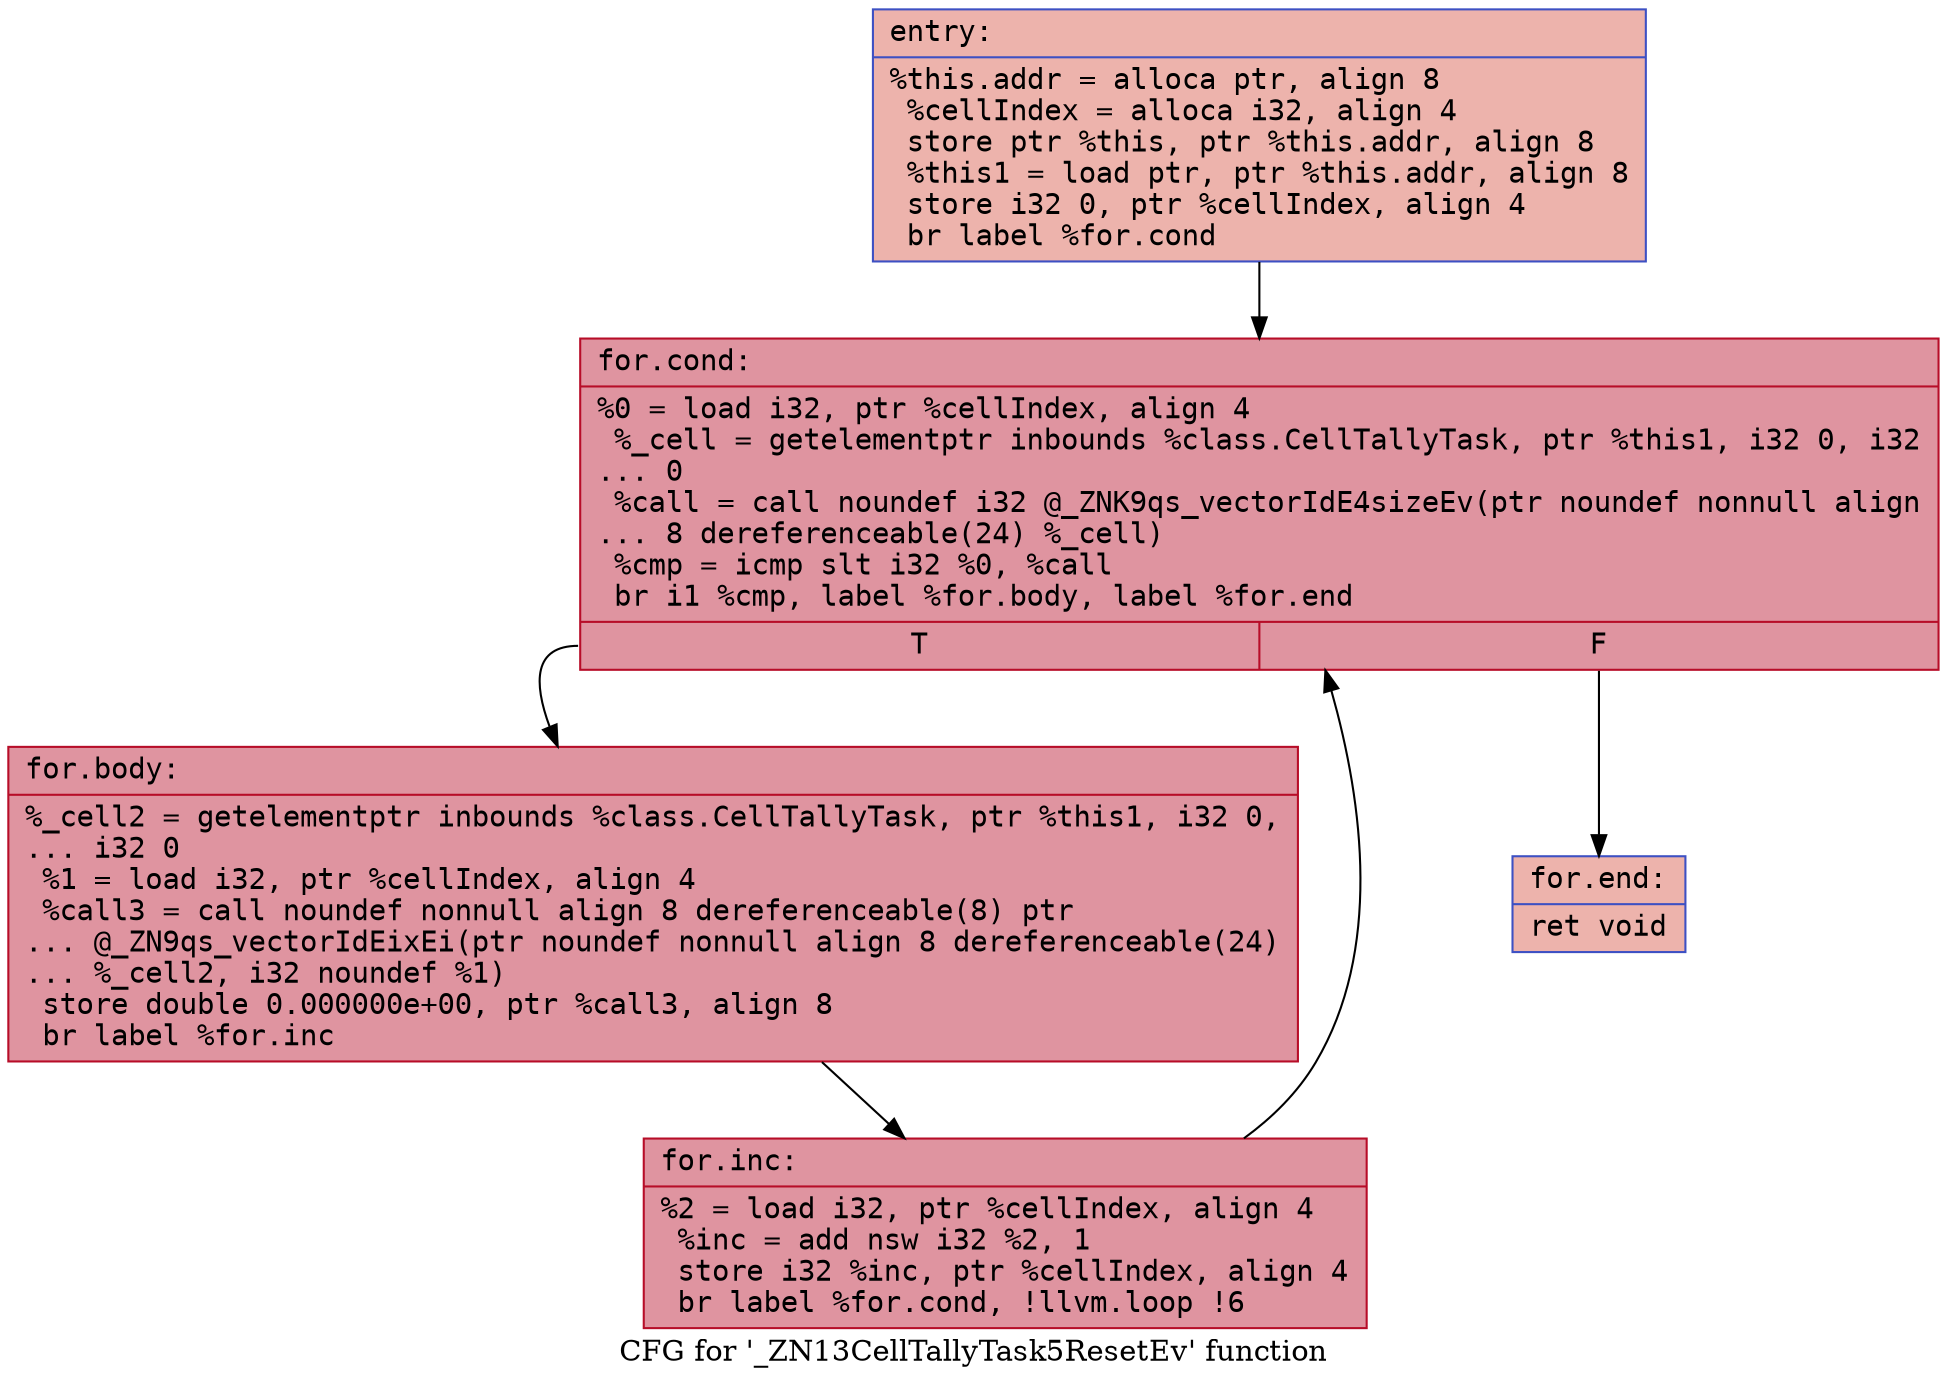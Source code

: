 digraph "CFG for '_ZN13CellTallyTask5ResetEv' function" {
	label="CFG for '_ZN13CellTallyTask5ResetEv' function";

	Node0x556c3c763620 [shape=record,color="#3d50c3ff", style=filled, fillcolor="#d6524470" fontname="Courier",label="{entry:\l|  %this.addr = alloca ptr, align 8\l  %cellIndex = alloca i32, align 4\l  store ptr %this, ptr %this.addr, align 8\l  %this1 = load ptr, ptr %this.addr, align 8\l  store i32 0, ptr %cellIndex, align 4\l  br label %for.cond\l}"];
	Node0x556c3c763620 -> Node0x556c3c7638e0[tooltip="entry -> for.cond\nProbability 100.00%" ];
	Node0x556c3c7638e0 [shape=record,color="#b70d28ff", style=filled, fillcolor="#b70d2870" fontname="Courier",label="{for.cond:\l|  %0 = load i32, ptr %cellIndex, align 4\l  %_cell = getelementptr inbounds %class.CellTallyTask, ptr %this1, i32 0, i32\l... 0\l  %call = call noundef i32 @_ZNK9qs_vectorIdE4sizeEv(ptr noundef nonnull align\l... 8 dereferenceable(24) %_cell)\l  %cmp = icmp slt i32 %0, %call\l  br i1 %cmp, label %for.body, label %for.end\l|{<s0>T|<s1>F}}"];
	Node0x556c3c7638e0:s0 -> Node0x556c3c763d50[tooltip="for.cond -> for.body\nProbability 96.88%" ];
	Node0x556c3c7638e0:s1 -> Node0x556c3c763da0[tooltip="for.cond -> for.end\nProbability 3.12%" ];
	Node0x556c3c763d50 [shape=record,color="#b70d28ff", style=filled, fillcolor="#b70d2870" fontname="Courier",label="{for.body:\l|  %_cell2 = getelementptr inbounds %class.CellTallyTask, ptr %this1, i32 0,\l... i32 0\l  %1 = load i32, ptr %cellIndex, align 4\l  %call3 = call noundef nonnull align 8 dereferenceable(8) ptr\l... @_ZN9qs_vectorIdEixEi(ptr noundef nonnull align 8 dereferenceable(24)\l... %_cell2, i32 noundef %1)\l  store double 0.000000e+00, ptr %call3, align 8\l  br label %for.inc\l}"];
	Node0x556c3c763d50 -> Node0x556c3c764420[tooltip="for.body -> for.inc\nProbability 100.00%" ];
	Node0x556c3c764420 [shape=record,color="#b70d28ff", style=filled, fillcolor="#b70d2870" fontname="Courier",label="{for.inc:\l|  %2 = load i32, ptr %cellIndex, align 4\l  %inc = add nsw i32 %2, 1\l  store i32 %inc, ptr %cellIndex, align 4\l  br label %for.cond, !llvm.loop !6\l}"];
	Node0x556c3c764420 -> Node0x556c3c7638e0[tooltip="for.inc -> for.cond\nProbability 100.00%" ];
	Node0x556c3c763da0 [shape=record,color="#3d50c3ff", style=filled, fillcolor="#d6524470" fontname="Courier",label="{for.end:\l|  ret void\l}"];
}
